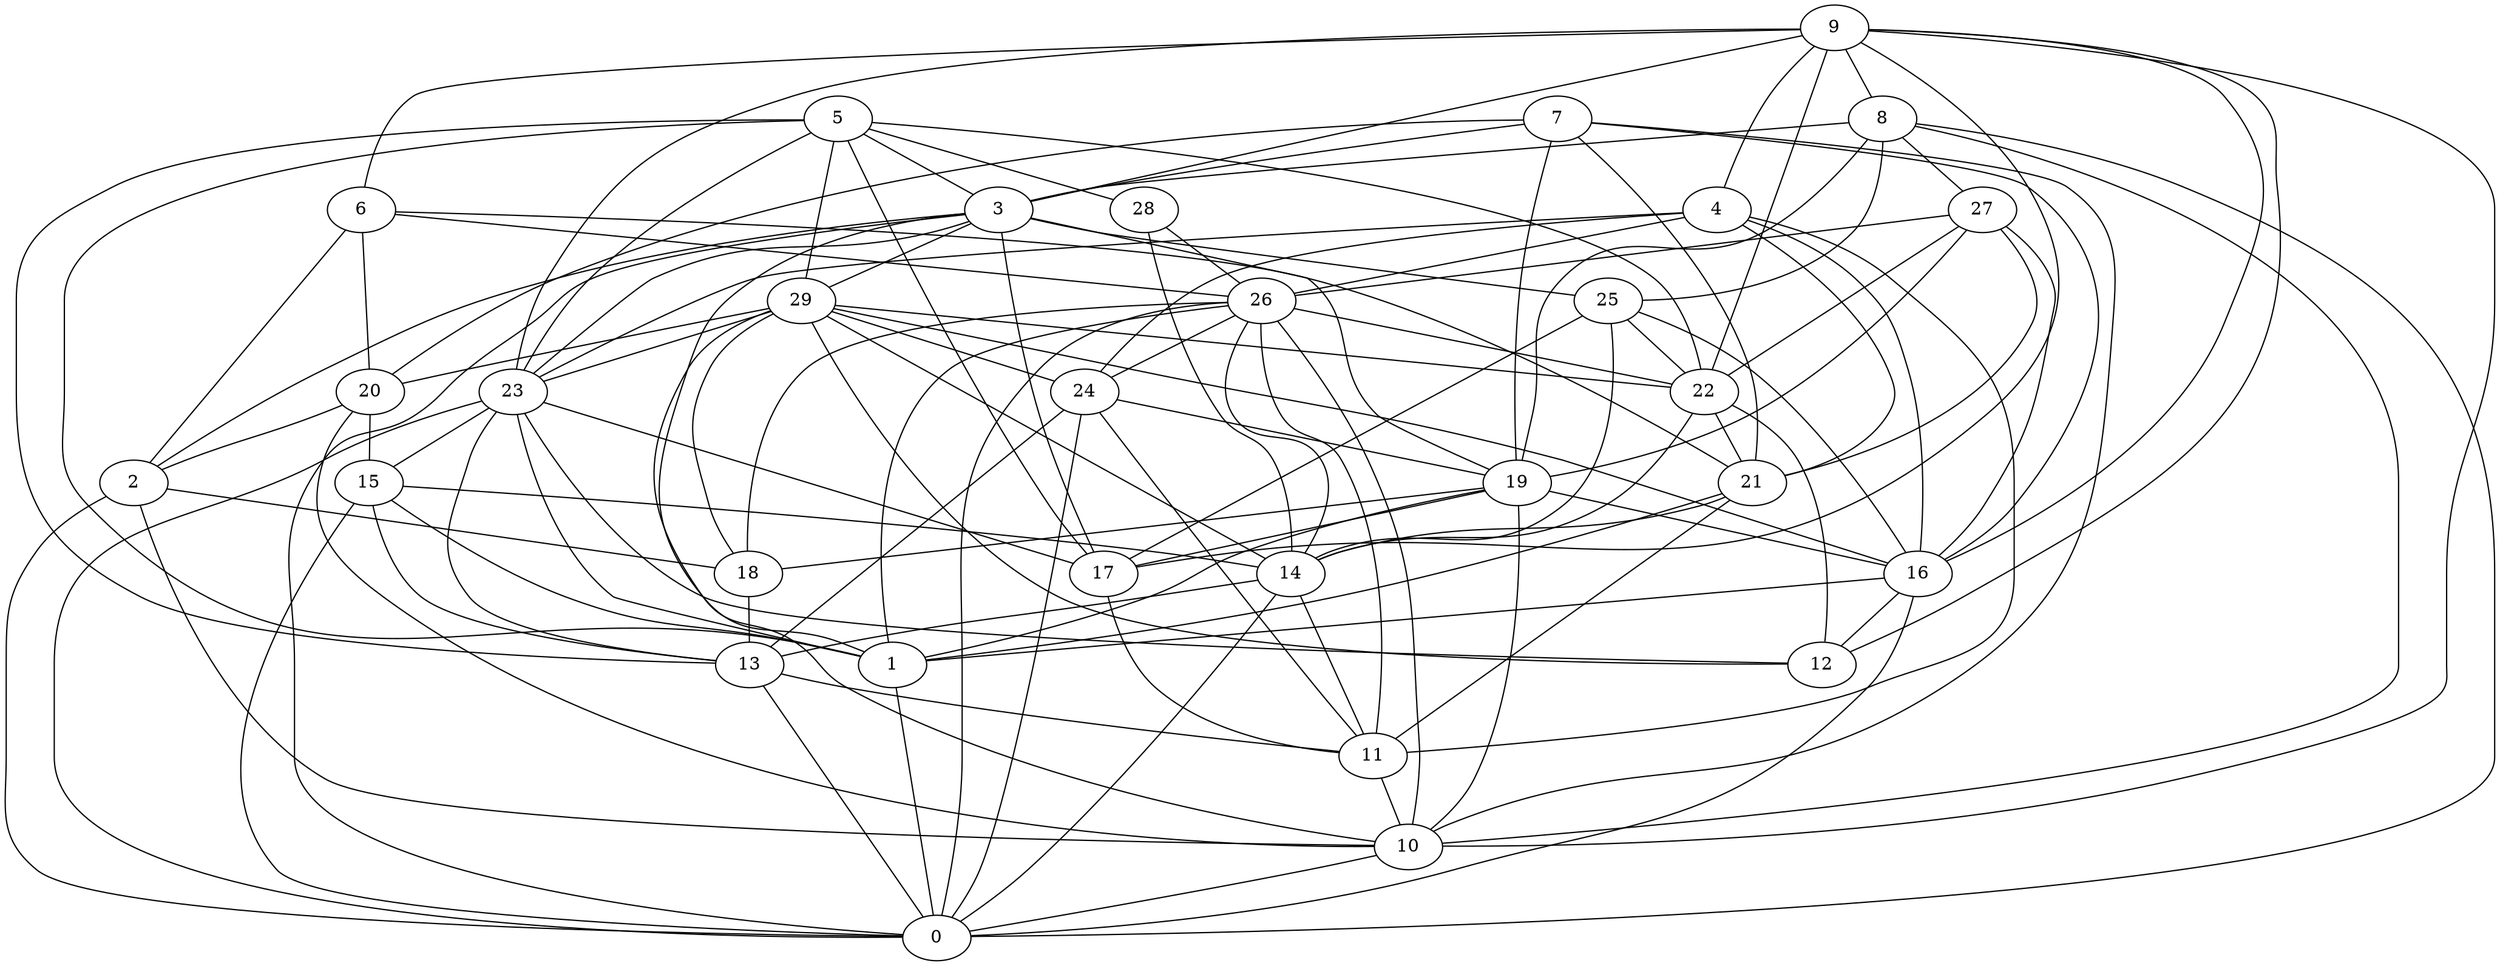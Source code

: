 digraph GG_graph {

subgraph G_graph {
edge [color = black]
"19" -> "16" [dir = none]
"19" -> "18" [dir = none]
"19" -> "1" [dir = none]
"19" -> "17" [dir = none]
"19" -> "10" [dir = none]
"28" -> "26" [dir = none]
"28" -> "14" [dir = none]
"7" -> "19" [dir = none]
"7" -> "3" [dir = none]
"7" -> "16" [dir = none]
"7" -> "21" [dir = none]
"27" -> "22" [dir = none]
"27" -> "21" [dir = none]
"27" -> "19" [dir = none]
"27" -> "26" [dir = none]
"27" -> "16" [dir = none]
"6" -> "21" [dir = none]
"6" -> "26" [dir = none]
"6" -> "20" [dir = none]
"3" -> "17" [dir = none]
"3" -> "2" [dir = none]
"3" -> "19" [dir = none]
"3" -> "0" [dir = none]
"3" -> "29" [dir = none]
"3" -> "1" [dir = none]
"16" -> "12" [dir = none]
"9" -> "12" [dir = none]
"9" -> "4" [dir = none]
"9" -> "22" [dir = none]
"9" -> "23" [dir = none]
"9" -> "8" [dir = none]
"9" -> "16" [dir = none]
"22" -> "12" [dir = none]
"5" -> "29" [dir = none]
"5" -> "28" [dir = none]
"5" -> "17" [dir = none]
"5" -> "13" [dir = none]
"5" -> "23" [dir = none]
"5" -> "22" [dir = none]
"5" -> "3" [dir = none]
"18" -> "13" [dir = none]
"11" -> "10" [dir = none]
"20" -> "15" [dir = none]
"20" -> "2" [dir = none]
"14" -> "11" [dir = none]
"14" -> "0" [dir = none]
"14" -> "13" [dir = none]
"26" -> "18" [dir = none]
"26" -> "1" [dir = none]
"26" -> "11" [dir = none]
"26" -> "24" [dir = none]
"26" -> "10" [dir = none]
"26" -> "14" [dir = none]
"26" -> "22" [dir = none]
"24" -> "13" [dir = none]
"24" -> "19" [dir = none]
"13" -> "0" [dir = none]
"13" -> "11" [dir = none]
"29" -> "24" [dir = none]
"29" -> "10" [dir = none]
"29" -> "23" [dir = none]
"29" -> "22" [dir = none]
"29" -> "20" [dir = none]
"29" -> "14" [dir = none]
"29" -> "18" [dir = none]
"29" -> "16" [dir = none]
"15" -> "0" [dir = none]
"15" -> "14" [dir = none]
"15" -> "1" [dir = none]
"8" -> "19" [dir = none]
"8" -> "10" [dir = none]
"8" -> "0" [dir = none]
"8" -> "3" [dir = none]
"8" -> "25" [dir = none]
"25" -> "14" [dir = none]
"25" -> "16" [dir = none]
"2" -> "10" [dir = none]
"2" -> "18" [dir = none]
"4" -> "11" [dir = none]
"4" -> "24" [dir = none]
"4" -> "23" [dir = none]
"21" -> "11" [dir = none]
"23" -> "1" [dir = none]
"23" -> "12" [dir = none]
"23" -> "0" [dir = none]
"23" -> "15" [dir = none]
"23" -> "17" [dir = none]
"9" -> "10" [dir = none]
"2" -> "0" [dir = none]
"15" -> "13" [dir = none]
"9" -> "6" [dir = none]
"5" -> "1" [dir = none]
"17" -> "11" [dir = none]
"10" -> "0" [dir = none]
"3" -> "23" [dir = none]
"9" -> "17" [dir = none]
"21" -> "14" [dir = none]
"7" -> "20" [dir = none]
"21" -> "1" [dir = none]
"4" -> "16" [dir = none]
"8" -> "27" [dir = none]
"1" -> "0" [dir = none]
"4" -> "26" [dir = none]
"3" -> "25" [dir = none]
"25" -> "17" [dir = none]
"20" -> "10" [dir = none]
"16" -> "1" [dir = none]
"6" -> "2" [dir = none]
"22" -> "14" [dir = none]
"24" -> "0" [dir = none]
"26" -> "0" [dir = none]
"9" -> "3" [dir = none]
"23" -> "13" [dir = none]
"25" -> "22" [dir = none]
"16" -> "0" [dir = none]
"4" -> "21" [dir = none]
"24" -> "11" [dir = none]
"29" -> "12" [dir = none]
"7" -> "10" [dir = none]
"22" -> "21" [dir = none]
}

}
